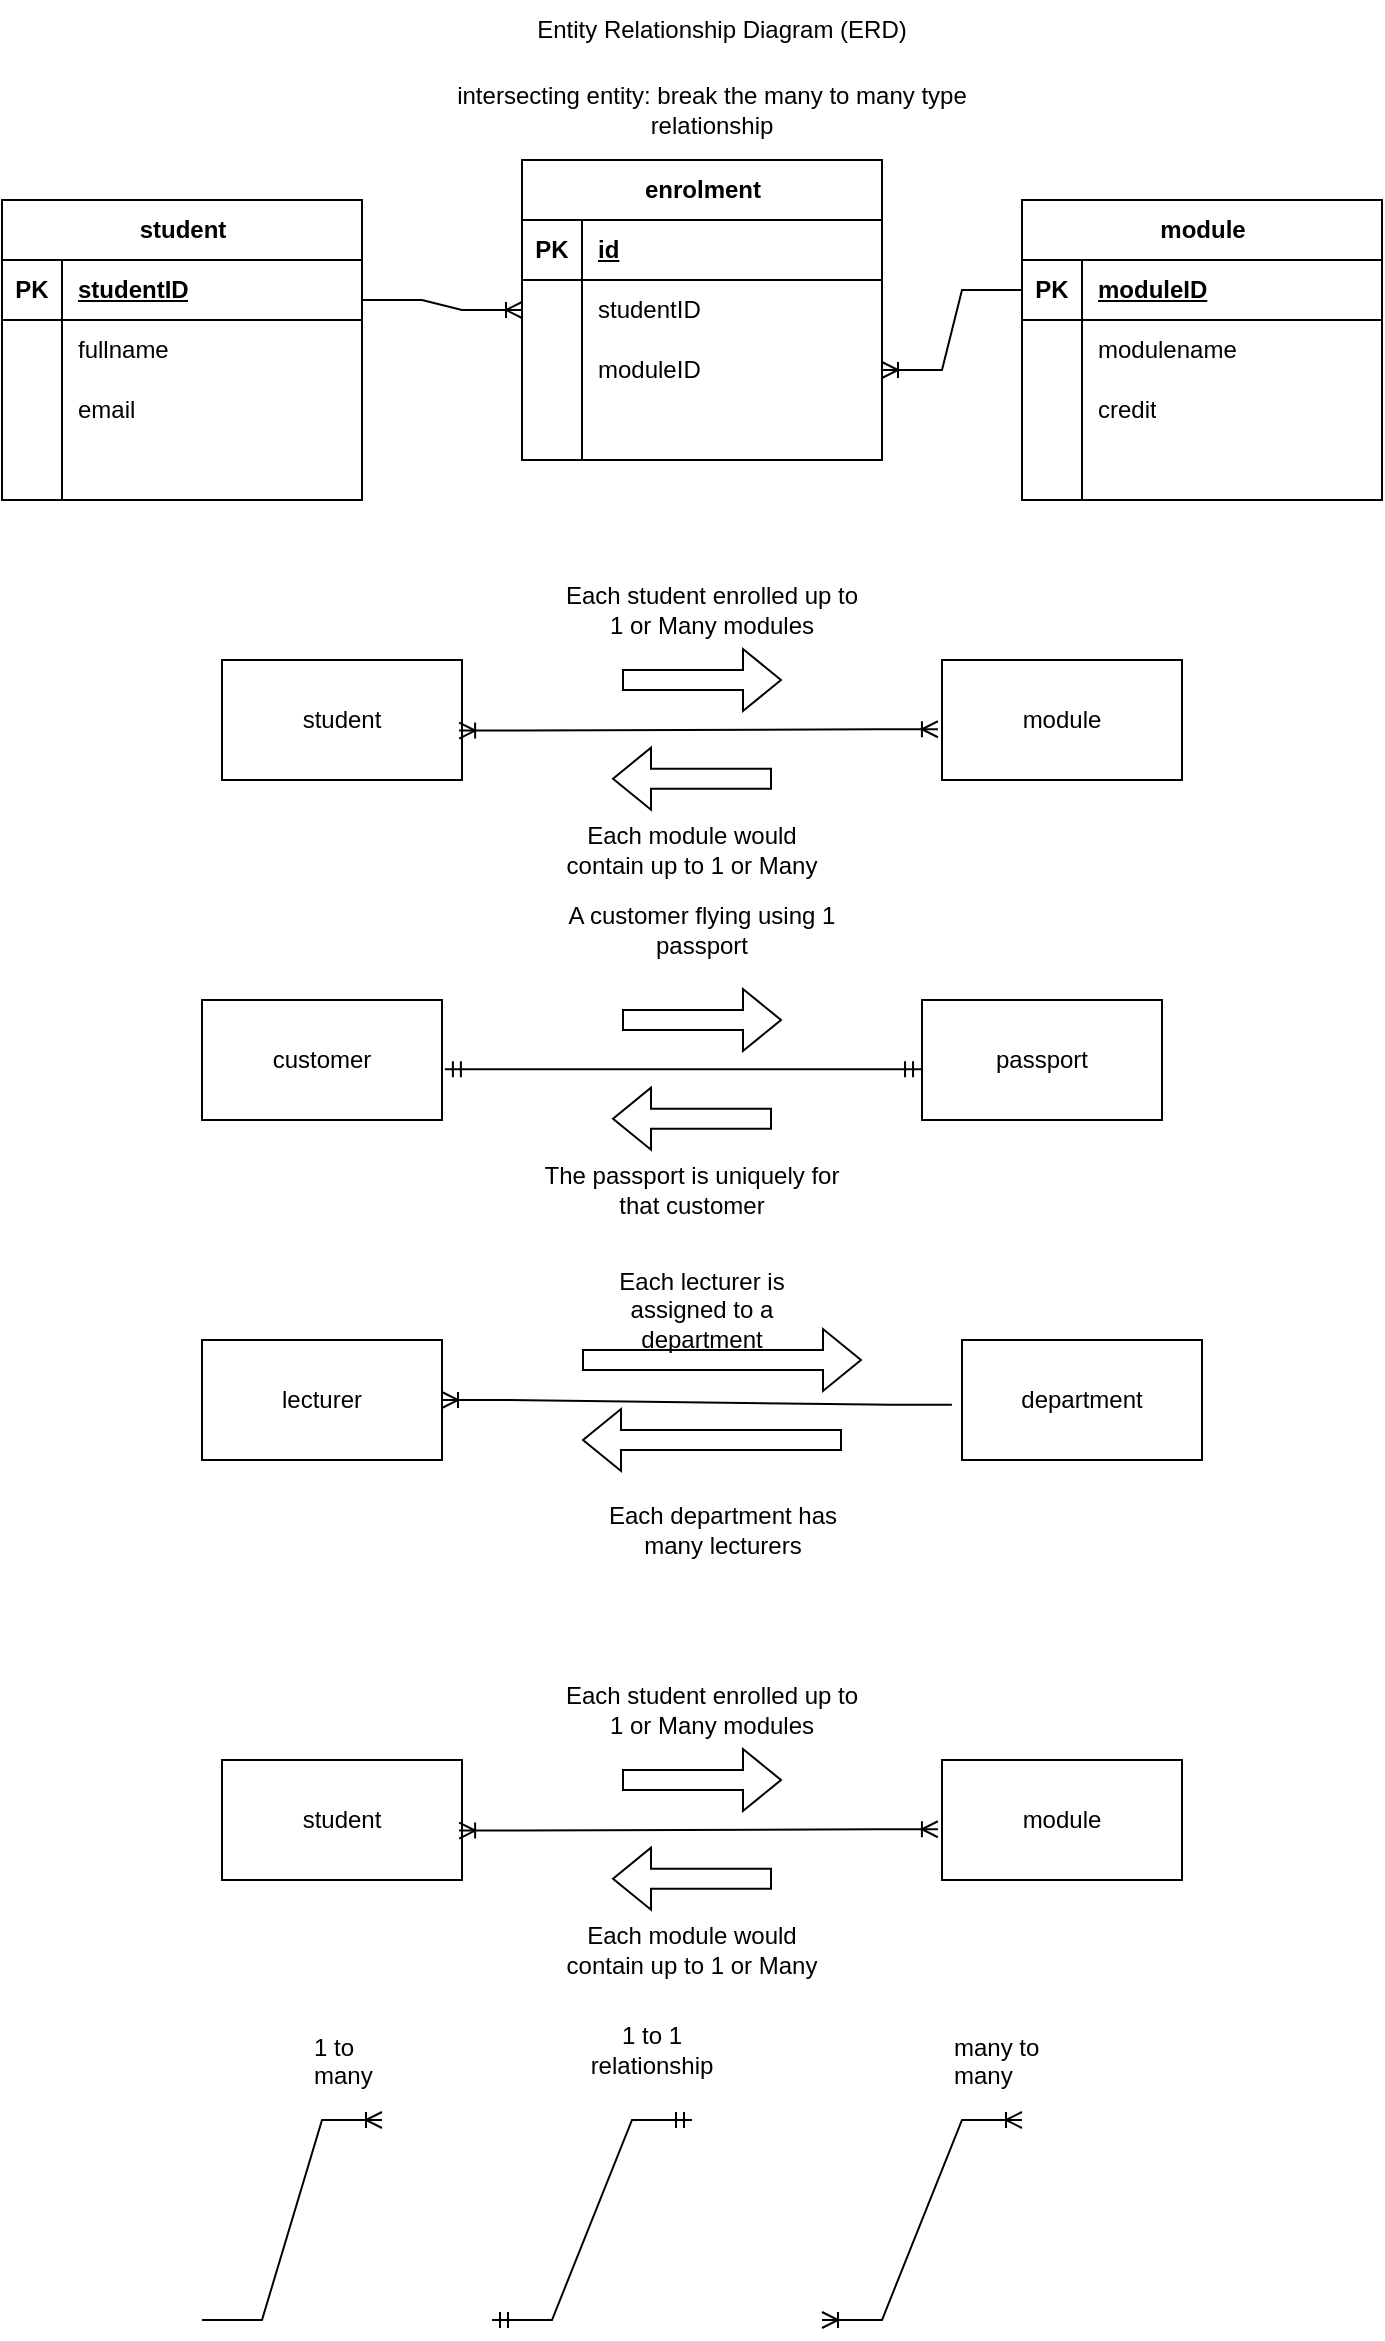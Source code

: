<mxfile version="23.1.4" type="device">
  <diagram id="R2lEEEUBdFMjLlhIrx00" name="Page-1">
    <mxGraphModel dx="1434" dy="1861" grid="1" gridSize="10" guides="1" tooltips="1" connect="1" arrows="1" fold="1" page="1" pageScale="1" pageWidth="850" pageHeight="1100" math="0" shadow="0" extFonts="Permanent Marker^https://fonts.googleapis.com/css?family=Permanent+Marker">
      <root>
        <mxCell id="0" />
        <mxCell id="1" parent="0" />
        <mxCell id="XUY4djrpZGpNpPF3qrzk-5" value="student" style="rounded=0;whiteSpace=wrap;html=1;" parent="1" vertex="1">
          <mxGeometry x="290" y="810" width="120" height="60" as="geometry" />
        </mxCell>
        <mxCell id="XUY4djrpZGpNpPF3qrzk-6" value="module" style="rounded=0;whiteSpace=wrap;html=1;" parent="1" vertex="1">
          <mxGeometry x="650" y="810" width="120" height="60" as="geometry" />
        </mxCell>
        <mxCell id="XUY4djrpZGpNpPF3qrzk-9" value="" style="edgeStyle=entityRelationEdgeStyle;fontSize=12;html=1;endArrow=ERmandOne;startArrow=ERmandOne;rounded=0;" parent="1" edge="1">
          <mxGeometry width="100" height="100" relative="1" as="geometry">
            <mxPoint x="425" y="1090" as="sourcePoint" />
            <mxPoint x="525" y="990" as="targetPoint" />
          </mxGeometry>
        </mxCell>
        <mxCell id="XUY4djrpZGpNpPF3qrzk-11" value="1 to 1 relationship" style="text;html=1;strokeColor=none;fillColor=none;align=center;verticalAlign=middle;whiteSpace=wrap;rounded=0;" parent="1" vertex="1">
          <mxGeometry x="475" y="940" width="60" height="30" as="geometry" />
        </mxCell>
        <mxCell id="XUY4djrpZGpNpPF3qrzk-12" value="" style="edgeStyle=entityRelationEdgeStyle;fontSize=12;html=1;endArrow=ERoneToMany;rounded=0;" parent="1" edge="1">
          <mxGeometry width="100" height="100" relative="1" as="geometry">
            <mxPoint x="280" y="1090" as="sourcePoint" />
            <mxPoint x="370" y="990.0" as="targetPoint" />
            <Array as="points">
              <mxPoint x="360" y="990" />
            </Array>
          </mxGeometry>
        </mxCell>
        <mxCell id="XUY4djrpZGpNpPF3qrzk-14" value="1 to many" style="text;strokeColor=none;fillColor=none;spacingLeft=4;spacingRight=4;overflow=hidden;rotatable=0;points=[[0,0.5],[1,0.5]];portConstraint=eastwest;fontSize=12;whiteSpace=wrap;html=1;" parent="1" vertex="1">
          <mxGeometry x="330" y="940" width="60" height="40" as="geometry" />
        </mxCell>
        <mxCell id="XUY4djrpZGpNpPF3qrzk-15" value="many to many" style="text;strokeColor=none;fillColor=none;spacingLeft=4;spacingRight=4;overflow=hidden;rotatable=0;points=[[0,0.5],[1,0.5]];portConstraint=eastwest;fontSize=12;whiteSpace=wrap;html=1;" parent="1" vertex="1">
          <mxGeometry x="650" y="940" width="60" height="40" as="geometry" />
        </mxCell>
        <mxCell id="XUY4djrpZGpNpPF3qrzk-16" value="" style="shape=flexArrow;endArrow=classic;html=1;rounded=0;" parent="1" edge="1">
          <mxGeometry width="50" height="50" relative="1" as="geometry">
            <mxPoint x="490" y="820" as="sourcePoint" />
            <mxPoint x="570" y="820" as="targetPoint" />
          </mxGeometry>
        </mxCell>
        <mxCell id="XUY4djrpZGpNpPF3qrzk-18" value="Each student enrolled up to 1 or Many modules" style="text;html=1;strokeColor=none;fillColor=none;align=center;verticalAlign=middle;whiteSpace=wrap;rounded=0;" parent="1" vertex="1">
          <mxGeometry x="460" y="770" width="150" height="30" as="geometry" />
        </mxCell>
        <mxCell id="XUY4djrpZGpNpPF3qrzk-19" value="Each module would contain up to 1 or Many" style="text;html=1;strokeColor=none;fillColor=none;align=center;verticalAlign=middle;whiteSpace=wrap;rounded=0;" parent="1" vertex="1">
          <mxGeometry x="460" y="890" width="130" height="30" as="geometry" />
        </mxCell>
        <mxCell id="XUY4djrpZGpNpPF3qrzk-21" value="" style="shape=flexArrow;endArrow=classic;html=1;rounded=0;" parent="1" edge="1">
          <mxGeometry width="50" height="50" relative="1" as="geometry">
            <mxPoint x="565" y="869.35" as="sourcePoint" />
            <mxPoint x="485" y="869.35" as="targetPoint" />
          </mxGeometry>
        </mxCell>
        <mxCell id="XUY4djrpZGpNpPF3qrzk-22" value="" style="edgeStyle=entityRelationEdgeStyle;fontSize=12;html=1;endArrow=ERoneToMany;startArrow=ERoneToMany;rounded=0;entryX=-0.017;entryY=0.577;entryDx=0;entryDy=0;entryPerimeter=0;exitX=0.988;exitY=0.588;exitDx=0;exitDy=0;exitPerimeter=0;" parent="1" source="XUY4djrpZGpNpPF3qrzk-5" target="XUY4djrpZGpNpPF3qrzk-6" edge="1">
          <mxGeometry width="100" height="100" relative="1" as="geometry">
            <mxPoint x="410" y="850" as="sourcePoint" />
            <mxPoint x="510" y="750" as="targetPoint" />
          </mxGeometry>
        </mxCell>
        <mxCell id="XUY4djrpZGpNpPF3qrzk-24" value="" style="edgeStyle=entityRelationEdgeStyle;fontSize=12;html=1;endArrow=ERoneToMany;startArrow=ERoneToMany;rounded=0;" parent="1" edge="1">
          <mxGeometry width="100" height="100" relative="1" as="geometry">
            <mxPoint x="590" y="1090" as="sourcePoint" />
            <mxPoint x="690" y="990" as="targetPoint" />
          </mxGeometry>
        </mxCell>
        <mxCell id="XUY4djrpZGpNpPF3qrzk-25" value="lecturer" style="rounded=0;whiteSpace=wrap;html=1;" parent="1" vertex="1">
          <mxGeometry x="280" y="600" width="120" height="60" as="geometry" />
        </mxCell>
        <mxCell id="XUY4djrpZGpNpPF3qrzk-26" value="department" style="rounded=0;whiteSpace=wrap;html=1;" parent="1" vertex="1">
          <mxGeometry x="660" y="600" width="120" height="60" as="geometry" />
        </mxCell>
        <mxCell id="XUY4djrpZGpNpPF3qrzk-27" value="Each lecturer is assigned to a department" style="text;html=1;strokeColor=none;fillColor=none;align=center;verticalAlign=middle;whiteSpace=wrap;rounded=0;" parent="1" vertex="1">
          <mxGeometry x="465" y="570" width="130" height="30" as="geometry" />
        </mxCell>
        <mxCell id="XUY4djrpZGpNpPF3qrzk-28" value="" style="shape=flexArrow;endArrow=classic;html=1;rounded=0;" parent="1" edge="1">
          <mxGeometry width="50" height="50" relative="1" as="geometry">
            <mxPoint x="470" y="610" as="sourcePoint" />
            <mxPoint x="610" y="610" as="targetPoint" />
          </mxGeometry>
        </mxCell>
        <mxCell id="XUY4djrpZGpNpPF3qrzk-30" value="" style="shape=flexArrow;endArrow=classic;html=1;rounded=0;" parent="1" edge="1">
          <mxGeometry width="50" height="50" relative="1" as="geometry">
            <mxPoint x="600" y="650" as="sourcePoint" />
            <mxPoint x="470" y="650" as="targetPoint" />
          </mxGeometry>
        </mxCell>
        <mxCell id="XUY4djrpZGpNpPF3qrzk-31" value="Each department has many lecturers" style="text;html=1;strokeColor=none;fillColor=none;align=center;verticalAlign=middle;whiteSpace=wrap;rounded=0;" parent="1" vertex="1">
          <mxGeometry x="477.5" y="680" width="125" height="30" as="geometry" />
        </mxCell>
        <mxCell id="XUY4djrpZGpNpPF3qrzk-34" value="" style="edgeStyle=entityRelationEdgeStyle;fontSize=12;html=1;endArrow=ERoneToMany;rounded=0;exitX=-0.042;exitY=0.54;exitDx=0;exitDy=0;exitPerimeter=0;entryX=1;entryY=0.5;entryDx=0;entryDy=0;" parent="1" source="XUY4djrpZGpNpPF3qrzk-26" target="XUY4djrpZGpNpPF3qrzk-25" edge="1">
          <mxGeometry width="100" height="100" relative="1" as="geometry">
            <mxPoint x="450" y="620" as="sourcePoint" />
            <mxPoint x="540" y="520.0" as="targetPoint" />
            <Array as="points">
              <mxPoint x="530" y="520" />
            </Array>
          </mxGeometry>
        </mxCell>
        <mxCell id="XUY4djrpZGpNpPF3qrzk-35" value="customer" style="rounded=0;whiteSpace=wrap;html=1;" parent="1" vertex="1">
          <mxGeometry x="280" y="430" width="120" height="60" as="geometry" />
        </mxCell>
        <mxCell id="XUY4djrpZGpNpPF3qrzk-36" value="passport" style="rounded=0;whiteSpace=wrap;html=1;" parent="1" vertex="1">
          <mxGeometry x="640" y="430" width="120" height="60" as="geometry" />
        </mxCell>
        <mxCell id="XUY4djrpZGpNpPF3qrzk-37" value="A customer flying using 1 passport" style="text;html=1;strokeColor=none;fillColor=none;align=center;verticalAlign=middle;whiteSpace=wrap;rounded=0;" parent="1" vertex="1">
          <mxGeometry x="450" y="380" width="160" height="30" as="geometry" />
        </mxCell>
        <mxCell id="XUY4djrpZGpNpPF3qrzk-38" value="" style="shape=flexArrow;endArrow=classic;html=1;rounded=0;" parent="1" edge="1">
          <mxGeometry width="50" height="50" relative="1" as="geometry">
            <mxPoint x="490" y="440" as="sourcePoint" />
            <mxPoint x="570" y="440" as="targetPoint" />
          </mxGeometry>
        </mxCell>
        <mxCell id="XUY4djrpZGpNpPF3qrzk-39" value="" style="shape=flexArrow;endArrow=classic;html=1;rounded=0;" parent="1" edge="1">
          <mxGeometry width="50" height="50" relative="1" as="geometry">
            <mxPoint x="565" y="489.35" as="sourcePoint" />
            <mxPoint x="485" y="489.35" as="targetPoint" />
          </mxGeometry>
        </mxCell>
        <mxCell id="XUY4djrpZGpNpPF3qrzk-40" value="The passport is uniquely for that customer" style="text;html=1;strokeColor=none;fillColor=none;align=center;verticalAlign=middle;whiteSpace=wrap;rounded=0;" parent="1" vertex="1">
          <mxGeometry x="445" y="510" width="160" height="30" as="geometry" />
        </mxCell>
        <mxCell id="XUY4djrpZGpNpPF3qrzk-41" value="" style="edgeStyle=entityRelationEdgeStyle;fontSize=12;html=1;endArrow=ERmandOne;startArrow=ERmandOne;rounded=0;exitX=1.012;exitY=0.577;exitDx=0;exitDy=0;exitPerimeter=0;entryX=-0.004;entryY=0.577;entryDx=0;entryDy=0;entryPerimeter=0;" parent="1" source="XUY4djrpZGpNpPF3qrzk-35" target="XUY4djrpZGpNpPF3qrzk-36" edge="1">
          <mxGeometry width="100" height="100" relative="1" as="geometry">
            <mxPoint x="660" y="420" as="sourcePoint" />
            <mxPoint x="760" y="320" as="targetPoint" />
          </mxGeometry>
        </mxCell>
        <mxCell id="XUY4djrpZGpNpPF3qrzk-42" value="student" style="rounded=0;whiteSpace=wrap;html=1;" parent="1" vertex="1">
          <mxGeometry x="290" y="260" width="120" height="60" as="geometry" />
        </mxCell>
        <mxCell id="XUY4djrpZGpNpPF3qrzk-43" value="module" style="rounded=0;whiteSpace=wrap;html=1;" parent="1" vertex="1">
          <mxGeometry x="650" y="260" width="120" height="60" as="geometry" />
        </mxCell>
        <mxCell id="XUY4djrpZGpNpPF3qrzk-44" value="" style="shape=flexArrow;endArrow=classic;html=1;rounded=0;" parent="1" edge="1">
          <mxGeometry width="50" height="50" relative="1" as="geometry">
            <mxPoint x="490" y="270" as="sourcePoint" />
            <mxPoint x="570" y="270" as="targetPoint" />
          </mxGeometry>
        </mxCell>
        <mxCell id="XUY4djrpZGpNpPF3qrzk-45" value="Each student enrolled up to 1 or Many modules" style="text;html=1;strokeColor=none;fillColor=none;align=center;verticalAlign=middle;whiteSpace=wrap;rounded=0;" parent="1" vertex="1">
          <mxGeometry x="460" y="220" width="150" height="30" as="geometry" />
        </mxCell>
        <mxCell id="XUY4djrpZGpNpPF3qrzk-46" value="Each module would contain up to 1 or Many" style="text;html=1;strokeColor=none;fillColor=none;align=center;verticalAlign=middle;whiteSpace=wrap;rounded=0;" parent="1" vertex="1">
          <mxGeometry x="460" y="340" width="130" height="30" as="geometry" />
        </mxCell>
        <mxCell id="XUY4djrpZGpNpPF3qrzk-47" value="" style="shape=flexArrow;endArrow=classic;html=1;rounded=0;" parent="1" edge="1">
          <mxGeometry width="50" height="50" relative="1" as="geometry">
            <mxPoint x="565" y="319.35" as="sourcePoint" />
            <mxPoint x="485" y="319.35" as="targetPoint" />
          </mxGeometry>
        </mxCell>
        <mxCell id="XUY4djrpZGpNpPF3qrzk-48" value="" style="edgeStyle=entityRelationEdgeStyle;fontSize=12;html=1;endArrow=ERoneToMany;startArrow=ERoneToMany;rounded=0;entryX=-0.017;entryY=0.577;entryDx=0;entryDy=0;entryPerimeter=0;exitX=0.988;exitY=0.588;exitDx=0;exitDy=0;exitPerimeter=0;" parent="1" source="XUY4djrpZGpNpPF3qrzk-42" target="XUY4djrpZGpNpPF3qrzk-43" edge="1">
          <mxGeometry width="100" height="100" relative="1" as="geometry">
            <mxPoint x="410" y="300" as="sourcePoint" />
            <mxPoint x="510" y="200" as="targetPoint" />
          </mxGeometry>
        </mxCell>
        <mxCell id="XUY4djrpZGpNpPF3qrzk-50" value="student" style="shape=table;startSize=30;container=1;collapsible=1;childLayout=tableLayout;fixedRows=1;rowLines=0;fontStyle=1;align=center;resizeLast=1;html=1;" parent="1" vertex="1">
          <mxGeometry x="180" y="30" width="180" height="150" as="geometry" />
        </mxCell>
        <mxCell id="XUY4djrpZGpNpPF3qrzk-51" value="" style="shape=tableRow;horizontal=0;startSize=0;swimlaneHead=0;swimlaneBody=0;fillColor=none;collapsible=0;dropTarget=0;points=[[0,0.5],[1,0.5]];portConstraint=eastwest;top=0;left=0;right=0;bottom=1;" parent="XUY4djrpZGpNpPF3qrzk-50" vertex="1">
          <mxGeometry y="30" width="180" height="30" as="geometry" />
        </mxCell>
        <mxCell id="XUY4djrpZGpNpPF3qrzk-52" value="PK" style="shape=partialRectangle;connectable=0;fillColor=none;top=0;left=0;bottom=0;right=0;fontStyle=1;overflow=hidden;whiteSpace=wrap;html=1;" parent="XUY4djrpZGpNpPF3qrzk-51" vertex="1">
          <mxGeometry width="30" height="30" as="geometry">
            <mxRectangle width="30" height="30" as="alternateBounds" />
          </mxGeometry>
        </mxCell>
        <mxCell id="XUY4djrpZGpNpPF3qrzk-53" value="studentID" style="shape=partialRectangle;connectable=0;fillColor=none;top=0;left=0;bottom=0;right=0;align=left;spacingLeft=6;fontStyle=5;overflow=hidden;whiteSpace=wrap;html=1;" parent="XUY4djrpZGpNpPF3qrzk-51" vertex="1">
          <mxGeometry x="30" width="150" height="30" as="geometry">
            <mxRectangle width="150" height="30" as="alternateBounds" />
          </mxGeometry>
        </mxCell>
        <mxCell id="XUY4djrpZGpNpPF3qrzk-54" value="" style="shape=tableRow;horizontal=0;startSize=0;swimlaneHead=0;swimlaneBody=0;fillColor=none;collapsible=0;dropTarget=0;points=[[0,0.5],[1,0.5]];portConstraint=eastwest;top=0;left=0;right=0;bottom=0;" parent="XUY4djrpZGpNpPF3qrzk-50" vertex="1">
          <mxGeometry y="60" width="180" height="30" as="geometry" />
        </mxCell>
        <mxCell id="XUY4djrpZGpNpPF3qrzk-55" value="" style="shape=partialRectangle;connectable=0;fillColor=none;top=0;left=0;bottom=0;right=0;editable=1;overflow=hidden;whiteSpace=wrap;html=1;" parent="XUY4djrpZGpNpPF3qrzk-54" vertex="1">
          <mxGeometry width="30" height="30" as="geometry">
            <mxRectangle width="30" height="30" as="alternateBounds" />
          </mxGeometry>
        </mxCell>
        <mxCell id="XUY4djrpZGpNpPF3qrzk-56" value="fullname" style="shape=partialRectangle;connectable=0;fillColor=none;top=0;left=0;bottom=0;right=0;align=left;spacingLeft=6;overflow=hidden;whiteSpace=wrap;html=1;" parent="XUY4djrpZGpNpPF3qrzk-54" vertex="1">
          <mxGeometry x="30" width="150" height="30" as="geometry">
            <mxRectangle width="150" height="30" as="alternateBounds" />
          </mxGeometry>
        </mxCell>
        <mxCell id="XUY4djrpZGpNpPF3qrzk-57" value="" style="shape=tableRow;horizontal=0;startSize=0;swimlaneHead=0;swimlaneBody=0;fillColor=none;collapsible=0;dropTarget=0;points=[[0,0.5],[1,0.5]];portConstraint=eastwest;top=0;left=0;right=0;bottom=0;" parent="XUY4djrpZGpNpPF3qrzk-50" vertex="1">
          <mxGeometry y="90" width="180" height="30" as="geometry" />
        </mxCell>
        <mxCell id="XUY4djrpZGpNpPF3qrzk-58" value="" style="shape=partialRectangle;connectable=0;fillColor=none;top=0;left=0;bottom=0;right=0;editable=1;overflow=hidden;whiteSpace=wrap;html=1;" parent="XUY4djrpZGpNpPF3qrzk-57" vertex="1">
          <mxGeometry width="30" height="30" as="geometry">
            <mxRectangle width="30" height="30" as="alternateBounds" />
          </mxGeometry>
        </mxCell>
        <mxCell id="XUY4djrpZGpNpPF3qrzk-59" value="email" style="shape=partialRectangle;connectable=0;fillColor=none;top=0;left=0;bottom=0;right=0;align=left;spacingLeft=6;overflow=hidden;whiteSpace=wrap;html=1;" parent="XUY4djrpZGpNpPF3qrzk-57" vertex="1">
          <mxGeometry x="30" width="150" height="30" as="geometry">
            <mxRectangle width="150" height="30" as="alternateBounds" />
          </mxGeometry>
        </mxCell>
        <mxCell id="XUY4djrpZGpNpPF3qrzk-60" value="" style="shape=tableRow;horizontal=0;startSize=0;swimlaneHead=0;swimlaneBody=0;fillColor=none;collapsible=0;dropTarget=0;points=[[0,0.5],[1,0.5]];portConstraint=eastwest;top=0;left=0;right=0;bottom=0;" parent="XUY4djrpZGpNpPF3qrzk-50" vertex="1">
          <mxGeometry y="120" width="180" height="30" as="geometry" />
        </mxCell>
        <mxCell id="XUY4djrpZGpNpPF3qrzk-61" value="" style="shape=partialRectangle;connectable=0;fillColor=none;top=0;left=0;bottom=0;right=0;editable=1;overflow=hidden;whiteSpace=wrap;html=1;" parent="XUY4djrpZGpNpPF3qrzk-60" vertex="1">
          <mxGeometry width="30" height="30" as="geometry">
            <mxRectangle width="30" height="30" as="alternateBounds" />
          </mxGeometry>
        </mxCell>
        <mxCell id="XUY4djrpZGpNpPF3qrzk-62" value="" style="shape=partialRectangle;connectable=0;fillColor=none;top=0;left=0;bottom=0;right=0;align=left;spacingLeft=6;overflow=hidden;whiteSpace=wrap;html=1;" parent="XUY4djrpZGpNpPF3qrzk-60" vertex="1">
          <mxGeometry x="30" width="150" height="30" as="geometry">
            <mxRectangle width="150" height="30" as="alternateBounds" />
          </mxGeometry>
        </mxCell>
        <mxCell id="XUY4djrpZGpNpPF3qrzk-63" value="module" style="shape=table;startSize=30;container=1;collapsible=1;childLayout=tableLayout;fixedRows=1;rowLines=0;fontStyle=1;align=center;resizeLast=1;html=1;" parent="1" vertex="1">
          <mxGeometry x="690" y="30" width="180" height="150" as="geometry" />
        </mxCell>
        <mxCell id="XUY4djrpZGpNpPF3qrzk-64" value="" style="shape=tableRow;horizontal=0;startSize=0;swimlaneHead=0;swimlaneBody=0;fillColor=none;collapsible=0;dropTarget=0;points=[[0,0.5],[1,0.5]];portConstraint=eastwest;top=0;left=0;right=0;bottom=1;" parent="XUY4djrpZGpNpPF3qrzk-63" vertex="1">
          <mxGeometry y="30" width="180" height="30" as="geometry" />
        </mxCell>
        <mxCell id="XUY4djrpZGpNpPF3qrzk-65" value="PK" style="shape=partialRectangle;connectable=0;fillColor=none;top=0;left=0;bottom=0;right=0;fontStyle=1;overflow=hidden;whiteSpace=wrap;html=1;" parent="XUY4djrpZGpNpPF3qrzk-64" vertex="1">
          <mxGeometry width="30" height="30" as="geometry">
            <mxRectangle width="30" height="30" as="alternateBounds" />
          </mxGeometry>
        </mxCell>
        <mxCell id="XUY4djrpZGpNpPF3qrzk-66" value="moduleID" style="shape=partialRectangle;connectable=0;fillColor=none;top=0;left=0;bottom=0;right=0;align=left;spacingLeft=6;fontStyle=5;overflow=hidden;whiteSpace=wrap;html=1;" parent="XUY4djrpZGpNpPF3qrzk-64" vertex="1">
          <mxGeometry x="30" width="150" height="30" as="geometry">
            <mxRectangle width="150" height="30" as="alternateBounds" />
          </mxGeometry>
        </mxCell>
        <mxCell id="XUY4djrpZGpNpPF3qrzk-67" value="" style="shape=tableRow;horizontal=0;startSize=0;swimlaneHead=0;swimlaneBody=0;fillColor=none;collapsible=0;dropTarget=0;points=[[0,0.5],[1,0.5]];portConstraint=eastwest;top=0;left=0;right=0;bottom=0;" parent="XUY4djrpZGpNpPF3qrzk-63" vertex="1">
          <mxGeometry y="60" width="180" height="30" as="geometry" />
        </mxCell>
        <mxCell id="XUY4djrpZGpNpPF3qrzk-68" value="" style="shape=partialRectangle;connectable=0;fillColor=none;top=0;left=0;bottom=0;right=0;editable=1;overflow=hidden;whiteSpace=wrap;html=1;" parent="XUY4djrpZGpNpPF3qrzk-67" vertex="1">
          <mxGeometry width="30" height="30" as="geometry">
            <mxRectangle width="30" height="30" as="alternateBounds" />
          </mxGeometry>
        </mxCell>
        <mxCell id="XUY4djrpZGpNpPF3qrzk-69" value="modulename" style="shape=partialRectangle;connectable=0;fillColor=none;top=0;left=0;bottom=0;right=0;align=left;spacingLeft=6;overflow=hidden;whiteSpace=wrap;html=1;" parent="XUY4djrpZGpNpPF3qrzk-67" vertex="1">
          <mxGeometry x="30" width="150" height="30" as="geometry">
            <mxRectangle width="150" height="30" as="alternateBounds" />
          </mxGeometry>
        </mxCell>
        <mxCell id="XUY4djrpZGpNpPF3qrzk-70" value="" style="shape=tableRow;horizontal=0;startSize=0;swimlaneHead=0;swimlaneBody=0;fillColor=none;collapsible=0;dropTarget=0;points=[[0,0.5],[1,0.5]];portConstraint=eastwest;top=0;left=0;right=0;bottom=0;" parent="XUY4djrpZGpNpPF3qrzk-63" vertex="1">
          <mxGeometry y="90" width="180" height="30" as="geometry" />
        </mxCell>
        <mxCell id="XUY4djrpZGpNpPF3qrzk-71" value="" style="shape=partialRectangle;connectable=0;fillColor=none;top=0;left=0;bottom=0;right=0;editable=1;overflow=hidden;whiteSpace=wrap;html=1;" parent="XUY4djrpZGpNpPF3qrzk-70" vertex="1">
          <mxGeometry width="30" height="30" as="geometry">
            <mxRectangle width="30" height="30" as="alternateBounds" />
          </mxGeometry>
        </mxCell>
        <mxCell id="XUY4djrpZGpNpPF3qrzk-72" value="credit" style="shape=partialRectangle;connectable=0;fillColor=none;top=0;left=0;bottom=0;right=0;align=left;spacingLeft=6;overflow=hidden;whiteSpace=wrap;html=1;" parent="XUY4djrpZGpNpPF3qrzk-70" vertex="1">
          <mxGeometry x="30" width="150" height="30" as="geometry">
            <mxRectangle width="150" height="30" as="alternateBounds" />
          </mxGeometry>
        </mxCell>
        <mxCell id="XUY4djrpZGpNpPF3qrzk-73" value="" style="shape=tableRow;horizontal=0;startSize=0;swimlaneHead=0;swimlaneBody=0;fillColor=none;collapsible=0;dropTarget=0;points=[[0,0.5],[1,0.5]];portConstraint=eastwest;top=0;left=0;right=0;bottom=0;" parent="XUY4djrpZGpNpPF3qrzk-63" vertex="1">
          <mxGeometry y="120" width="180" height="30" as="geometry" />
        </mxCell>
        <mxCell id="XUY4djrpZGpNpPF3qrzk-74" value="" style="shape=partialRectangle;connectable=0;fillColor=none;top=0;left=0;bottom=0;right=0;editable=1;overflow=hidden;whiteSpace=wrap;html=1;" parent="XUY4djrpZGpNpPF3qrzk-73" vertex="1">
          <mxGeometry width="30" height="30" as="geometry">
            <mxRectangle width="30" height="30" as="alternateBounds" />
          </mxGeometry>
        </mxCell>
        <mxCell id="XUY4djrpZGpNpPF3qrzk-75" value="" style="shape=partialRectangle;connectable=0;fillColor=none;top=0;left=0;bottom=0;right=0;align=left;spacingLeft=6;overflow=hidden;whiteSpace=wrap;html=1;" parent="XUY4djrpZGpNpPF3qrzk-73" vertex="1">
          <mxGeometry x="30" width="150" height="30" as="geometry">
            <mxRectangle width="150" height="30" as="alternateBounds" />
          </mxGeometry>
        </mxCell>
        <mxCell id="XUY4djrpZGpNpPF3qrzk-77" value="enrolment" style="shape=table;startSize=30;container=1;collapsible=1;childLayout=tableLayout;fixedRows=1;rowLines=0;fontStyle=1;align=center;resizeLast=1;html=1;" parent="1" vertex="1">
          <mxGeometry x="440" y="10" width="180" height="150" as="geometry" />
        </mxCell>
        <mxCell id="XUY4djrpZGpNpPF3qrzk-78" value="" style="shape=tableRow;horizontal=0;startSize=0;swimlaneHead=0;swimlaneBody=0;fillColor=none;collapsible=0;dropTarget=0;points=[[0,0.5],[1,0.5]];portConstraint=eastwest;top=0;left=0;right=0;bottom=1;" parent="XUY4djrpZGpNpPF3qrzk-77" vertex="1">
          <mxGeometry y="30" width="180" height="30" as="geometry" />
        </mxCell>
        <mxCell id="XUY4djrpZGpNpPF3qrzk-79" value="PK" style="shape=partialRectangle;connectable=0;fillColor=none;top=0;left=0;bottom=0;right=0;fontStyle=1;overflow=hidden;whiteSpace=wrap;html=1;" parent="XUY4djrpZGpNpPF3qrzk-78" vertex="1">
          <mxGeometry width="30" height="30" as="geometry">
            <mxRectangle width="30" height="30" as="alternateBounds" />
          </mxGeometry>
        </mxCell>
        <mxCell id="XUY4djrpZGpNpPF3qrzk-80" value="id" style="shape=partialRectangle;connectable=0;fillColor=none;top=0;left=0;bottom=0;right=0;align=left;spacingLeft=6;fontStyle=5;overflow=hidden;whiteSpace=wrap;html=1;" parent="XUY4djrpZGpNpPF3qrzk-78" vertex="1">
          <mxGeometry x="30" width="150" height="30" as="geometry">
            <mxRectangle width="150" height="30" as="alternateBounds" />
          </mxGeometry>
        </mxCell>
        <mxCell id="XUY4djrpZGpNpPF3qrzk-81" value="" style="shape=tableRow;horizontal=0;startSize=0;swimlaneHead=0;swimlaneBody=0;fillColor=none;collapsible=0;dropTarget=0;points=[[0,0.5],[1,0.5]];portConstraint=eastwest;top=0;left=0;right=0;bottom=0;" parent="XUY4djrpZGpNpPF3qrzk-77" vertex="1">
          <mxGeometry y="60" width="180" height="30" as="geometry" />
        </mxCell>
        <mxCell id="XUY4djrpZGpNpPF3qrzk-82" value="" style="shape=partialRectangle;connectable=0;fillColor=none;top=0;left=0;bottom=0;right=0;editable=1;overflow=hidden;whiteSpace=wrap;html=1;" parent="XUY4djrpZGpNpPF3qrzk-81" vertex="1">
          <mxGeometry width="30" height="30" as="geometry">
            <mxRectangle width="30" height="30" as="alternateBounds" />
          </mxGeometry>
        </mxCell>
        <mxCell id="XUY4djrpZGpNpPF3qrzk-83" value="studentID" style="shape=partialRectangle;connectable=0;fillColor=none;top=0;left=0;bottom=0;right=0;align=left;spacingLeft=6;overflow=hidden;whiteSpace=wrap;html=1;" parent="XUY4djrpZGpNpPF3qrzk-81" vertex="1">
          <mxGeometry x="30" width="150" height="30" as="geometry">
            <mxRectangle width="150" height="30" as="alternateBounds" />
          </mxGeometry>
        </mxCell>
        <mxCell id="XUY4djrpZGpNpPF3qrzk-84" value="" style="shape=tableRow;horizontal=0;startSize=0;swimlaneHead=0;swimlaneBody=0;fillColor=none;collapsible=0;dropTarget=0;points=[[0,0.5],[1,0.5]];portConstraint=eastwest;top=0;left=0;right=0;bottom=0;" parent="XUY4djrpZGpNpPF3qrzk-77" vertex="1">
          <mxGeometry y="90" width="180" height="30" as="geometry" />
        </mxCell>
        <mxCell id="XUY4djrpZGpNpPF3qrzk-85" value="" style="shape=partialRectangle;connectable=0;fillColor=none;top=0;left=0;bottom=0;right=0;editable=1;overflow=hidden;whiteSpace=wrap;html=1;" parent="XUY4djrpZGpNpPF3qrzk-84" vertex="1">
          <mxGeometry width="30" height="30" as="geometry">
            <mxRectangle width="30" height="30" as="alternateBounds" />
          </mxGeometry>
        </mxCell>
        <mxCell id="XUY4djrpZGpNpPF3qrzk-86" value="moduleID" style="shape=partialRectangle;connectable=0;fillColor=none;top=0;left=0;bottom=0;right=0;align=left;spacingLeft=6;overflow=hidden;whiteSpace=wrap;html=1;" parent="XUY4djrpZGpNpPF3qrzk-84" vertex="1">
          <mxGeometry x="30" width="150" height="30" as="geometry">
            <mxRectangle width="150" height="30" as="alternateBounds" />
          </mxGeometry>
        </mxCell>
        <mxCell id="XUY4djrpZGpNpPF3qrzk-87" value="" style="shape=tableRow;horizontal=0;startSize=0;swimlaneHead=0;swimlaneBody=0;fillColor=none;collapsible=0;dropTarget=0;points=[[0,0.5],[1,0.5]];portConstraint=eastwest;top=0;left=0;right=0;bottom=0;" parent="XUY4djrpZGpNpPF3qrzk-77" vertex="1">
          <mxGeometry y="120" width="180" height="30" as="geometry" />
        </mxCell>
        <mxCell id="XUY4djrpZGpNpPF3qrzk-88" value="" style="shape=partialRectangle;connectable=0;fillColor=none;top=0;left=0;bottom=0;right=0;editable=1;overflow=hidden;whiteSpace=wrap;html=1;" parent="XUY4djrpZGpNpPF3qrzk-87" vertex="1">
          <mxGeometry width="30" height="30" as="geometry">
            <mxRectangle width="30" height="30" as="alternateBounds" />
          </mxGeometry>
        </mxCell>
        <mxCell id="XUY4djrpZGpNpPF3qrzk-89" value="" style="shape=partialRectangle;connectable=0;fillColor=none;top=0;left=0;bottom=0;right=0;align=left;spacingLeft=6;overflow=hidden;whiteSpace=wrap;html=1;" parent="XUY4djrpZGpNpPF3qrzk-87" vertex="1">
          <mxGeometry x="30" width="150" height="30" as="geometry">
            <mxRectangle width="150" height="30" as="alternateBounds" />
          </mxGeometry>
        </mxCell>
        <mxCell id="XUY4djrpZGpNpPF3qrzk-90" value="" style="edgeStyle=entityRelationEdgeStyle;fontSize=12;html=1;endArrow=ERoneToMany;rounded=0;exitX=1;exitY=0.5;exitDx=0;exitDy=0;entryX=0;entryY=0.5;entryDx=0;entryDy=0;" parent="1" target="XUY4djrpZGpNpPF3qrzk-81" edge="1">
          <mxGeometry width="100" height="100" relative="1" as="geometry">
            <mxPoint x="360" y="80.0" as="sourcePoint" />
            <mxPoint x="445" y="-20" as="targetPoint" />
            <Array as="points">
              <mxPoint x="420" y="-205" />
            </Array>
          </mxGeometry>
        </mxCell>
        <mxCell id="XUY4djrpZGpNpPF3qrzk-91" value="" style="edgeStyle=entityRelationEdgeStyle;fontSize=12;html=1;endArrow=ERoneToMany;rounded=0;exitX=0;exitY=0.5;exitDx=0;exitDy=0;entryX=1;entryY=0.5;entryDx=0;entryDy=0;" parent="1" source="XUY4djrpZGpNpPF3qrzk-64" target="XUY4djrpZGpNpPF3qrzk-84" edge="1">
          <mxGeometry width="100" height="100" relative="1" as="geometry">
            <mxPoint x="690.0" y="-130.0" as="sourcePoint" />
            <mxPoint x="752.84" y="-25.23" as="targetPoint" />
            <Array as="points">
              <mxPoint x="812.84" y="-290.23" />
            </Array>
          </mxGeometry>
        </mxCell>
        <mxCell id="XUY4djrpZGpNpPF3qrzk-92" value="intersecting entity: break the many to many type relationship" style="text;html=1;strokeColor=none;fillColor=none;align=center;verticalAlign=middle;whiteSpace=wrap;rounded=0;" parent="1" vertex="1">
          <mxGeometry x="405" y="-30" width="260" height="30" as="geometry" />
        </mxCell>
        <mxCell id="XUY4djrpZGpNpPF3qrzk-93" value="Entity Relationship Diagram (ERD)" style="text;html=1;strokeColor=none;fillColor=none;align=center;verticalAlign=middle;whiteSpace=wrap;rounded=0;" parent="1" vertex="1">
          <mxGeometry x="445" y="-70" width="190" height="30" as="geometry" />
        </mxCell>
      </root>
    </mxGraphModel>
  </diagram>
</mxfile>
